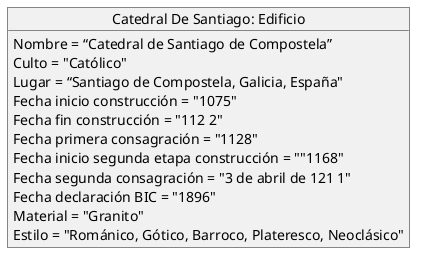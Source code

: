 @startuml

object "Catedral De Santiago: Edificio" as CatedralDeSantiago{

    Nombre = “Catedral de Santiago de Compostela”
    Culto = "Católico"
    Lugar = “Santiago de Compostela, Galicia, España"
    Fecha inicio construcción = "1075"
    Fecha fin construcción = "112 2"
    Fecha primera consagración = "1128"
    Fecha inicio segunda etapa construcción = ""1168"
    Fecha segunda consagración = "3 de abril de 121 1"
    Fecha declaración BIC = "1896"
    Material = "Granito"
    Estilo = "Románico, Gótico, Barroco, Plateresco, Neoclásico"

}

@enduml

